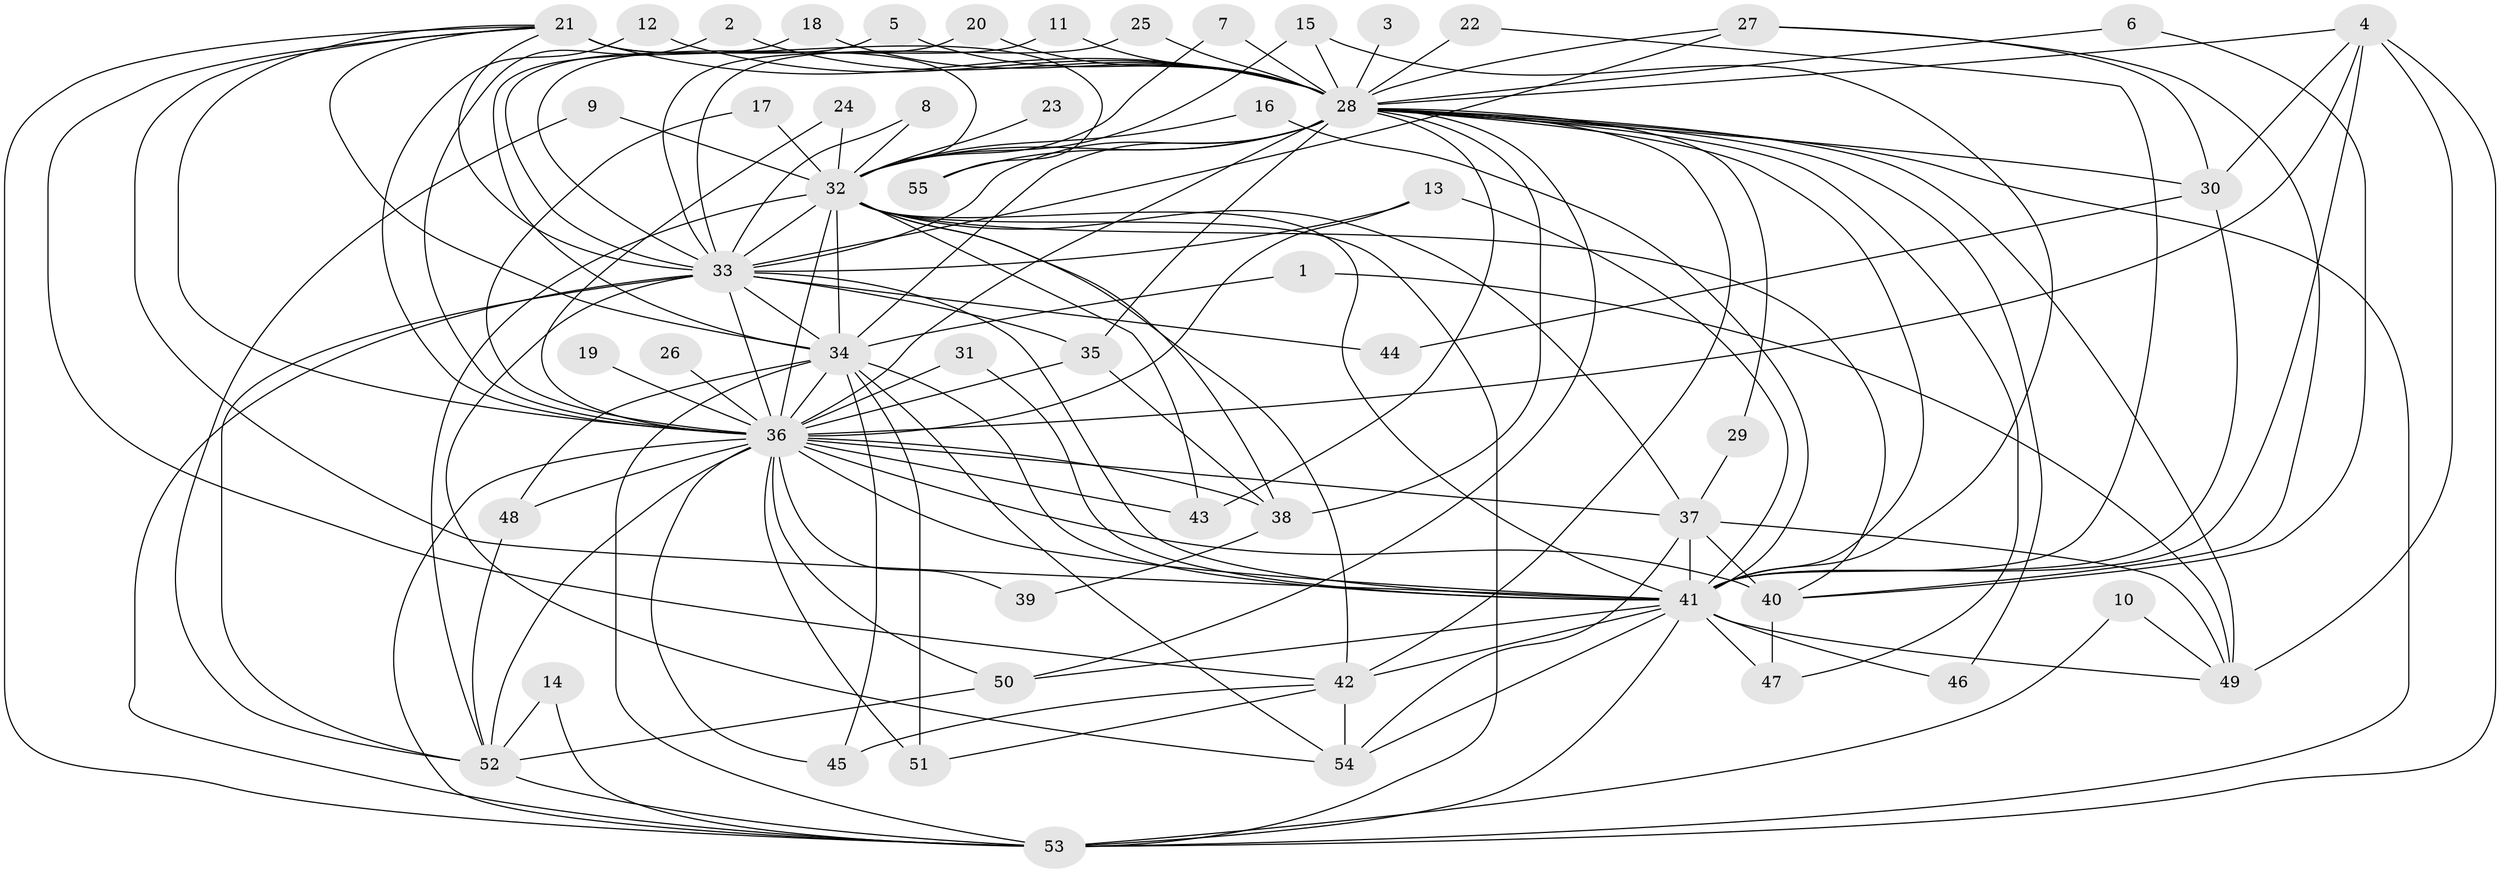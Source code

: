 // original degree distribution, {12: 0.009174311926605505, 25: 0.01834862385321101, 13: 0.01834862385321101, 14: 0.009174311926605505, 24: 0.009174311926605505, 28: 0.009174311926605505, 17: 0.009174311926605505, 40: 0.009174311926605505, 4: 0.07339449541284404, 6: 0.027522935779816515, 7: 0.027522935779816515, 10: 0.009174311926605505, 3: 0.1559633027522936, 2: 0.5871559633027523, 5: 0.027522935779816515}
// Generated by graph-tools (version 1.1) at 2025/25/03/09/25 03:25:40]
// undirected, 55 vertices, 146 edges
graph export_dot {
graph [start="1"]
  node [color=gray90,style=filled];
  1;
  2;
  3;
  4;
  5;
  6;
  7;
  8;
  9;
  10;
  11;
  12;
  13;
  14;
  15;
  16;
  17;
  18;
  19;
  20;
  21;
  22;
  23;
  24;
  25;
  26;
  27;
  28;
  29;
  30;
  31;
  32;
  33;
  34;
  35;
  36;
  37;
  38;
  39;
  40;
  41;
  42;
  43;
  44;
  45;
  46;
  47;
  48;
  49;
  50;
  51;
  52;
  53;
  54;
  55;
  1 -- 34 [weight=1.0];
  1 -- 49 [weight=1.0];
  2 -- 28 [weight=1.0];
  2 -- 36 [weight=1.0];
  3 -- 28 [weight=1.0];
  4 -- 28 [weight=1.0];
  4 -- 30 [weight=1.0];
  4 -- 36 [weight=1.0];
  4 -- 41 [weight=1.0];
  4 -- 49 [weight=1.0];
  4 -- 53 [weight=1.0];
  5 -- 28 [weight=1.0];
  5 -- 33 [weight=1.0];
  6 -- 28 [weight=1.0];
  6 -- 40 [weight=1.0];
  7 -- 28 [weight=2.0];
  7 -- 32 [weight=1.0];
  8 -- 32 [weight=1.0];
  8 -- 33 [weight=1.0];
  9 -- 32 [weight=1.0];
  9 -- 52 [weight=1.0];
  10 -- 49 [weight=1.0];
  10 -- 53 [weight=1.0];
  11 -- 28 [weight=1.0];
  11 -- 33 [weight=1.0];
  12 -- 28 [weight=1.0];
  12 -- 36 [weight=1.0];
  13 -- 33 [weight=2.0];
  13 -- 36 [weight=1.0];
  13 -- 41 [weight=1.0];
  14 -- 52 [weight=1.0];
  14 -- 53 [weight=1.0];
  15 -- 28 [weight=1.0];
  15 -- 32 [weight=1.0];
  15 -- 41 [weight=1.0];
  16 -- 32 [weight=1.0];
  16 -- 41 [weight=1.0];
  17 -- 32 [weight=1.0];
  17 -- 36 [weight=1.0];
  18 -- 28 [weight=1.0];
  18 -- 34 [weight=1.0];
  19 -- 36 [weight=1.0];
  20 -- 28 [weight=1.0];
  20 -- 33 [weight=1.0];
  21 -- 28 [weight=2.0];
  21 -- 32 [weight=4.0];
  21 -- 33 [weight=1.0];
  21 -- 34 [weight=1.0];
  21 -- 36 [weight=1.0];
  21 -- 41 [weight=1.0];
  21 -- 42 [weight=1.0];
  21 -- 53 [weight=1.0];
  21 -- 55 [weight=1.0];
  22 -- 28 [weight=3.0];
  22 -- 41 [weight=1.0];
  23 -- 32 [weight=1.0];
  24 -- 32 [weight=1.0];
  24 -- 36 [weight=1.0];
  25 -- 28 [weight=1.0];
  25 -- 33 [weight=1.0];
  26 -- 36 [weight=1.0];
  27 -- 28 [weight=1.0];
  27 -- 30 [weight=1.0];
  27 -- 33 [weight=1.0];
  27 -- 40 [weight=1.0];
  28 -- 29 [weight=1.0];
  28 -- 30 [weight=1.0];
  28 -- 32 [weight=4.0];
  28 -- 33 [weight=2.0];
  28 -- 34 [weight=2.0];
  28 -- 35 [weight=1.0];
  28 -- 36 [weight=3.0];
  28 -- 38 [weight=2.0];
  28 -- 41 [weight=3.0];
  28 -- 42 [weight=2.0];
  28 -- 43 [weight=1.0];
  28 -- 46 [weight=1.0];
  28 -- 47 [weight=1.0];
  28 -- 49 [weight=2.0];
  28 -- 50 [weight=1.0];
  28 -- 53 [weight=2.0];
  28 -- 55 [weight=1.0];
  29 -- 37 [weight=1.0];
  30 -- 41 [weight=1.0];
  30 -- 44 [weight=1.0];
  31 -- 36 [weight=1.0];
  31 -- 41 [weight=1.0];
  32 -- 33 [weight=3.0];
  32 -- 34 [weight=2.0];
  32 -- 36 [weight=3.0];
  32 -- 37 [weight=1.0];
  32 -- 38 [weight=1.0];
  32 -- 40 [weight=1.0];
  32 -- 41 [weight=2.0];
  32 -- 42 [weight=1.0];
  32 -- 43 [weight=1.0];
  32 -- 52 [weight=1.0];
  32 -- 53 [weight=2.0];
  33 -- 34 [weight=2.0];
  33 -- 35 [weight=1.0];
  33 -- 36 [weight=3.0];
  33 -- 41 [weight=1.0];
  33 -- 44 [weight=1.0];
  33 -- 52 [weight=1.0];
  33 -- 53 [weight=1.0];
  33 -- 54 [weight=1.0];
  34 -- 36 [weight=1.0];
  34 -- 41 [weight=1.0];
  34 -- 45 [weight=1.0];
  34 -- 48 [weight=1.0];
  34 -- 51 [weight=1.0];
  34 -- 53 [weight=1.0];
  34 -- 54 [weight=1.0];
  35 -- 36 [weight=1.0];
  35 -- 38 [weight=1.0];
  36 -- 37 [weight=1.0];
  36 -- 38 [weight=1.0];
  36 -- 39 [weight=1.0];
  36 -- 40 [weight=3.0];
  36 -- 41 [weight=2.0];
  36 -- 43 [weight=1.0];
  36 -- 45 [weight=1.0];
  36 -- 48 [weight=2.0];
  36 -- 50 [weight=1.0];
  36 -- 51 [weight=2.0];
  36 -- 52 [weight=1.0];
  36 -- 53 [weight=1.0];
  37 -- 40 [weight=1.0];
  37 -- 41 [weight=1.0];
  37 -- 49 [weight=1.0];
  37 -- 54 [weight=1.0];
  38 -- 39 [weight=1.0];
  40 -- 47 [weight=1.0];
  41 -- 42 [weight=1.0];
  41 -- 46 [weight=1.0];
  41 -- 47 [weight=1.0];
  41 -- 49 [weight=1.0];
  41 -- 50 [weight=1.0];
  41 -- 53 [weight=1.0];
  41 -- 54 [weight=1.0];
  42 -- 45 [weight=1.0];
  42 -- 51 [weight=1.0];
  42 -- 54 [weight=1.0];
  48 -- 52 [weight=1.0];
  50 -- 52 [weight=1.0];
  52 -- 53 [weight=2.0];
}
